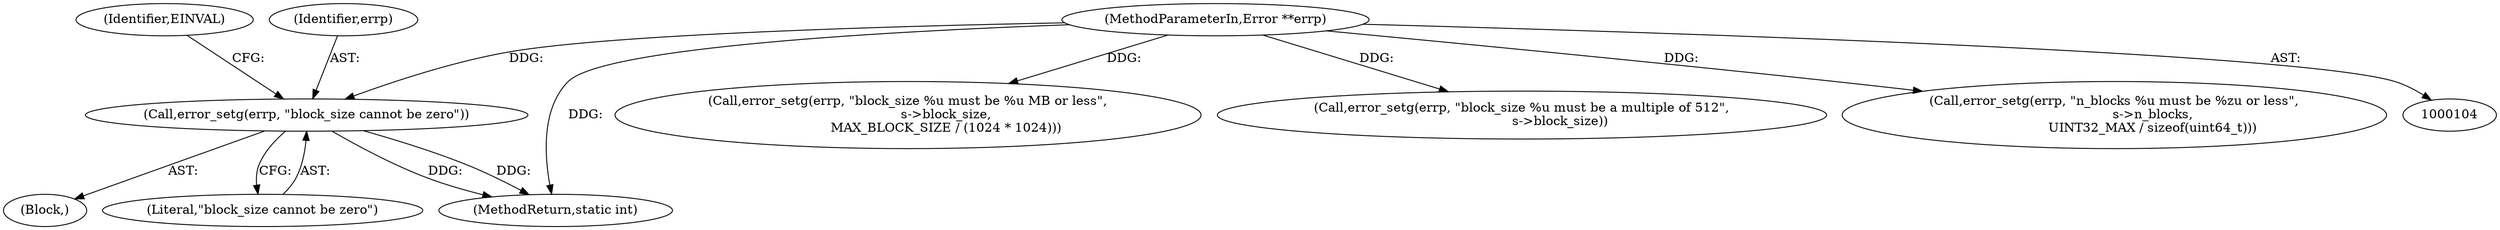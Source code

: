digraph "0_qemu_509a41bab5306181044b5fff02eadf96d9c8676a@pointer" {
"1000178" [label="(Call,error_setg(errp, \"block_size cannot be zero\"))"];
"1000108" [label="(MethodParameterIn,Error **errp)"];
"1000183" [label="(Identifier,EINVAL)"];
"1000108" [label="(MethodParameterIn,Error **errp)"];
"1000178" [label="(Call,error_setg(errp, \"block_size cannot be zero\"))"];
"1000177" [label="(Block,)"];
"1000180" [label="(Literal,\"block_size cannot be zero\")"];
"1000191" [label="(Call,error_setg(errp, \"block_size %u must be %u MB or less\",\n                   s->block_size,\n                   MAX_BLOCK_SIZE / (1024 * 1024)))"];
"1000300" [label="(MethodReturn,static int)"];
"1000162" [label="(Call,error_setg(errp, \"block_size %u must be a multiple of 512\",\n                   s->block_size))"];
"1000179" [label="(Identifier,errp)"];
"1000244" [label="(Call,error_setg(errp, \"n_blocks %u must be %zu or less\",\n                   s->n_blocks,\n                   UINT32_MAX / sizeof(uint64_t)))"];
"1000178" -> "1000177"  [label="AST: "];
"1000178" -> "1000180"  [label="CFG: "];
"1000179" -> "1000178"  [label="AST: "];
"1000180" -> "1000178"  [label="AST: "];
"1000183" -> "1000178"  [label="CFG: "];
"1000178" -> "1000300"  [label="DDG: "];
"1000178" -> "1000300"  [label="DDG: "];
"1000108" -> "1000178"  [label="DDG: "];
"1000108" -> "1000104"  [label="AST: "];
"1000108" -> "1000300"  [label="DDG: "];
"1000108" -> "1000162"  [label="DDG: "];
"1000108" -> "1000191"  [label="DDG: "];
"1000108" -> "1000244"  [label="DDG: "];
}
